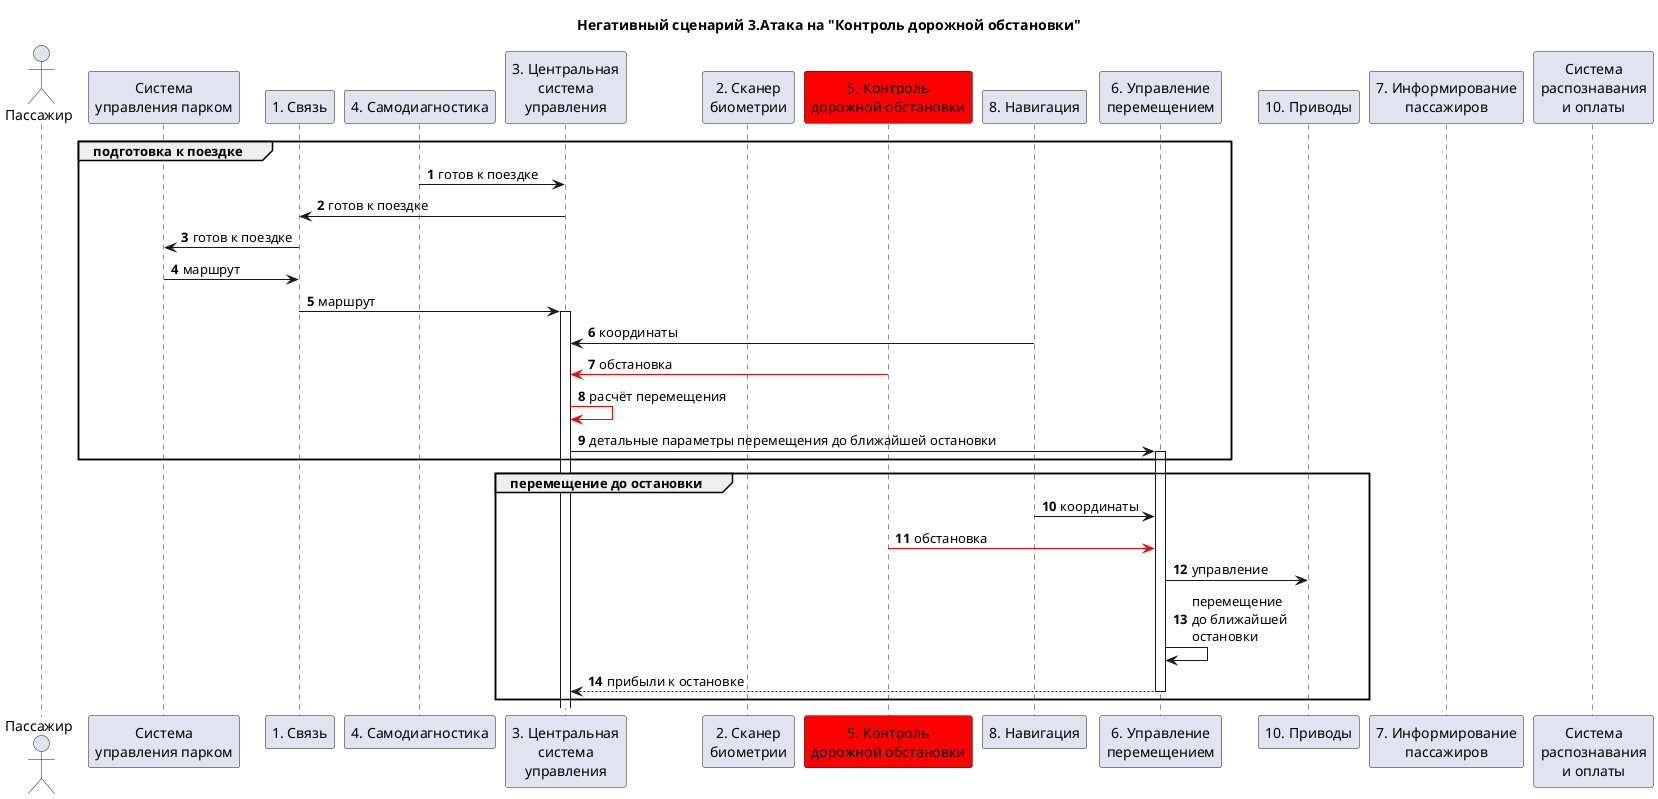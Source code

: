 'https://www.plantuml.com/plantuml/uml/dLVDRjj64BxpAHRkmOT0ITlqfnMA8k_HzC1AYal09WMHDj2R9Rjn2gLG0_HG50YCea3FQrcqQVtGhp3xHlrco1MND5srHP30tFtccv_vPZP-4IV-A3a-ElII83aSA7fFALsJDXFAQ4uRCwKxPSRcDOutE3wb30VFdz8lG6XQabPyhlReTye1dm2HqygyLRIWN3vk0CXXX7-km0GpEPZ3EDlpFFyuYSBZe-y68y_l9T48L9Ua0HoJXcrcJlUK7wkX7yU3y02e8G8EUi7G3nDW_m22ILDQatuPcZEwXrSD-fM4d9cPedk9V0clQo7h1_7GJthVDza-Ugf0E3SpkZLl1TcBmh2E-KGm6kvof9ZXfslEHuB8k22b1_-WRlSSTdzHMjP8SusaeZC4FTwTH17D84n6_c6T-6C9Q2bbJStfov2kAEDKyJMHXcLY7FVyHYgVmhBHDbZlxbj9E8hyllfWDEZNMRy0wti9FXCblTw67_edTUXdWFxPp9LI177FgL0gIVnapylkeGHX_Ef1xpu4sQNaE-VMc6cHzM1q4iLrwET0_eQipoNJDMjC4jEEUrU1SYjiGVWgIlmWF48ZTWZnb2b0bDCjzzdISxyfGr5njU8vA-CS-ZymQUpjrsY_j2rYhN4f-UTcm5Qf_I09eZ083pplO1GT3nMxX-4ryfo8WSphiZXF4TW29wd7ObMThwsykggoQ46NA1Z8TEn20mAeCt8x32gWus7D0spUuE-PcGYd4--J9qt4DiQlEYmwN6FskTaoiPkYx1Ne6nRnjnqHTBTDxxfAki0wjIeQRIxCEpDHRRerCxTaLhmIz897rEu2CwNKhYfjfzTC7-6K_QemwYjaT0E3E_E6KXdNvh1wWx2lH11M5gtJ9OnjvgYW6_aZrUJYsV8uuFPosclmbXFQLSsj9p6vI9UqDGDCLdjHSF4WBOUvabAdmzooHAxCb6b4eKtZr2dfittwbRI4d1QkSwPN4BGkdXpyaRNlZYttTQxaMLsPcVbHcPy5l163ZEqpcGmk5rCfSox5kRPiV3HMNFpIpnqpyc2P2v5LwYm1MMKBvkhGt4ohJzMswgnUtUx8n2vPa70Wh_jSMf1v1SAjOjUvhXjElUqx3d9vaZ08DiGrOxcjuaAsGpa9c6gFmTQeYzpB9-_XybxnfcnBJLiEjztDrzBCcXkk3SFj4L7ab4dSOubPj6EtcTukAhlSaUl_vh8SBX_OCbnQTPtZQsbVt9PNJ3UU7jAFEobpvmgvcChwWjrAXcxhTw2hmhelwJyRkKYst2fejw-cXZ57_rR3IDm1r4sdplY7KJ9GqGdqR1qgZoubBEmYn7FZxjSvxoNt_wLvu-KoPv12S-7859HxdFtPmKPC4Y2iAoVkQvhzjuVGwNazgfehyuushS_w3XkdQFlFl1VumgyTVmC0

@startuml
title Негативный сценарий 3.Атака на "Контроль дорожной обстановки"

autonumber
actor "Пассажир" as passenger
participant "Система\nуправления парком" as dispatcher
participant "1. Связь" as conn
participant "4. Самодиагностика" as diag
participant "3. Центральная\nсистема\nуправления" as central
participant "2. Сканер\nбиометрии" as scan
participant "5. Контроль\nдорожной обстановки" as road #red
participant "8. Навигация" as nav
participant "6. Управление\nперемещением" as transfer
participant "10. Приводы" as servos
participant "7. Информирование\nпассажиров" as infotainment
participant "Система\nраспознавания\nи оплаты" as payments
'participant "9. Кондиционирование" as conditioning

group подготовка к поездке
diag -> central: готов к поездке
central -> conn: готов к поездке
conn -> dispatcher: готов к поездке
dispatcher -> conn: маршрут
conn -> central++: маршрут
central <- nav: координаты
central <[#red]- road: обстановка
central -[#red]> central: расчёт перемещения
central -> transfer++: детальные параметры перемещения до ближайшей остановки
end group
group перемещение до остановки
nav -> transfer: координаты
road -[#red]> transfer: обстановка
transfer -> servos: управление 
transfer -> transfer: перемещение\nдо ближайшей\nостановки
transfer --> central--: прибыли к остановке
end group
/'Далее блоки закомментированы в целях экономии и показа фрагмента с атакой в отчете
group посадка-высадка пассажиров
central -> servos: открыть двери
servos --> central: двери открыты
passenger -> scan++: посмотреть в камеру
scan -> scan: сканирование\nлица пассажира
scan -> central--: биометрия
central -> conn: биометрия и стоимость проезда
conn -> payments++: биометрия и стоимость проезда
payments -> payments: идентификация\nпассажира\nи оплата проезда
payments --> conn--: проезд оплачен
conn --> central: проезд оплачен
central -> infotainment: проезд оплачен
infotainment -> passenger: проезд оплачен
central -> servos: закрыть двери
servos --> central--: двери закрыты
end group
note over central  
Продолжение движения по маршруту с остановками
end note
group завершение поездки
central <- nav: координаты
central -> conn--: маршрут завершён
conn -> dispatcher: маршрут завершён
end group
'/
@enduml
